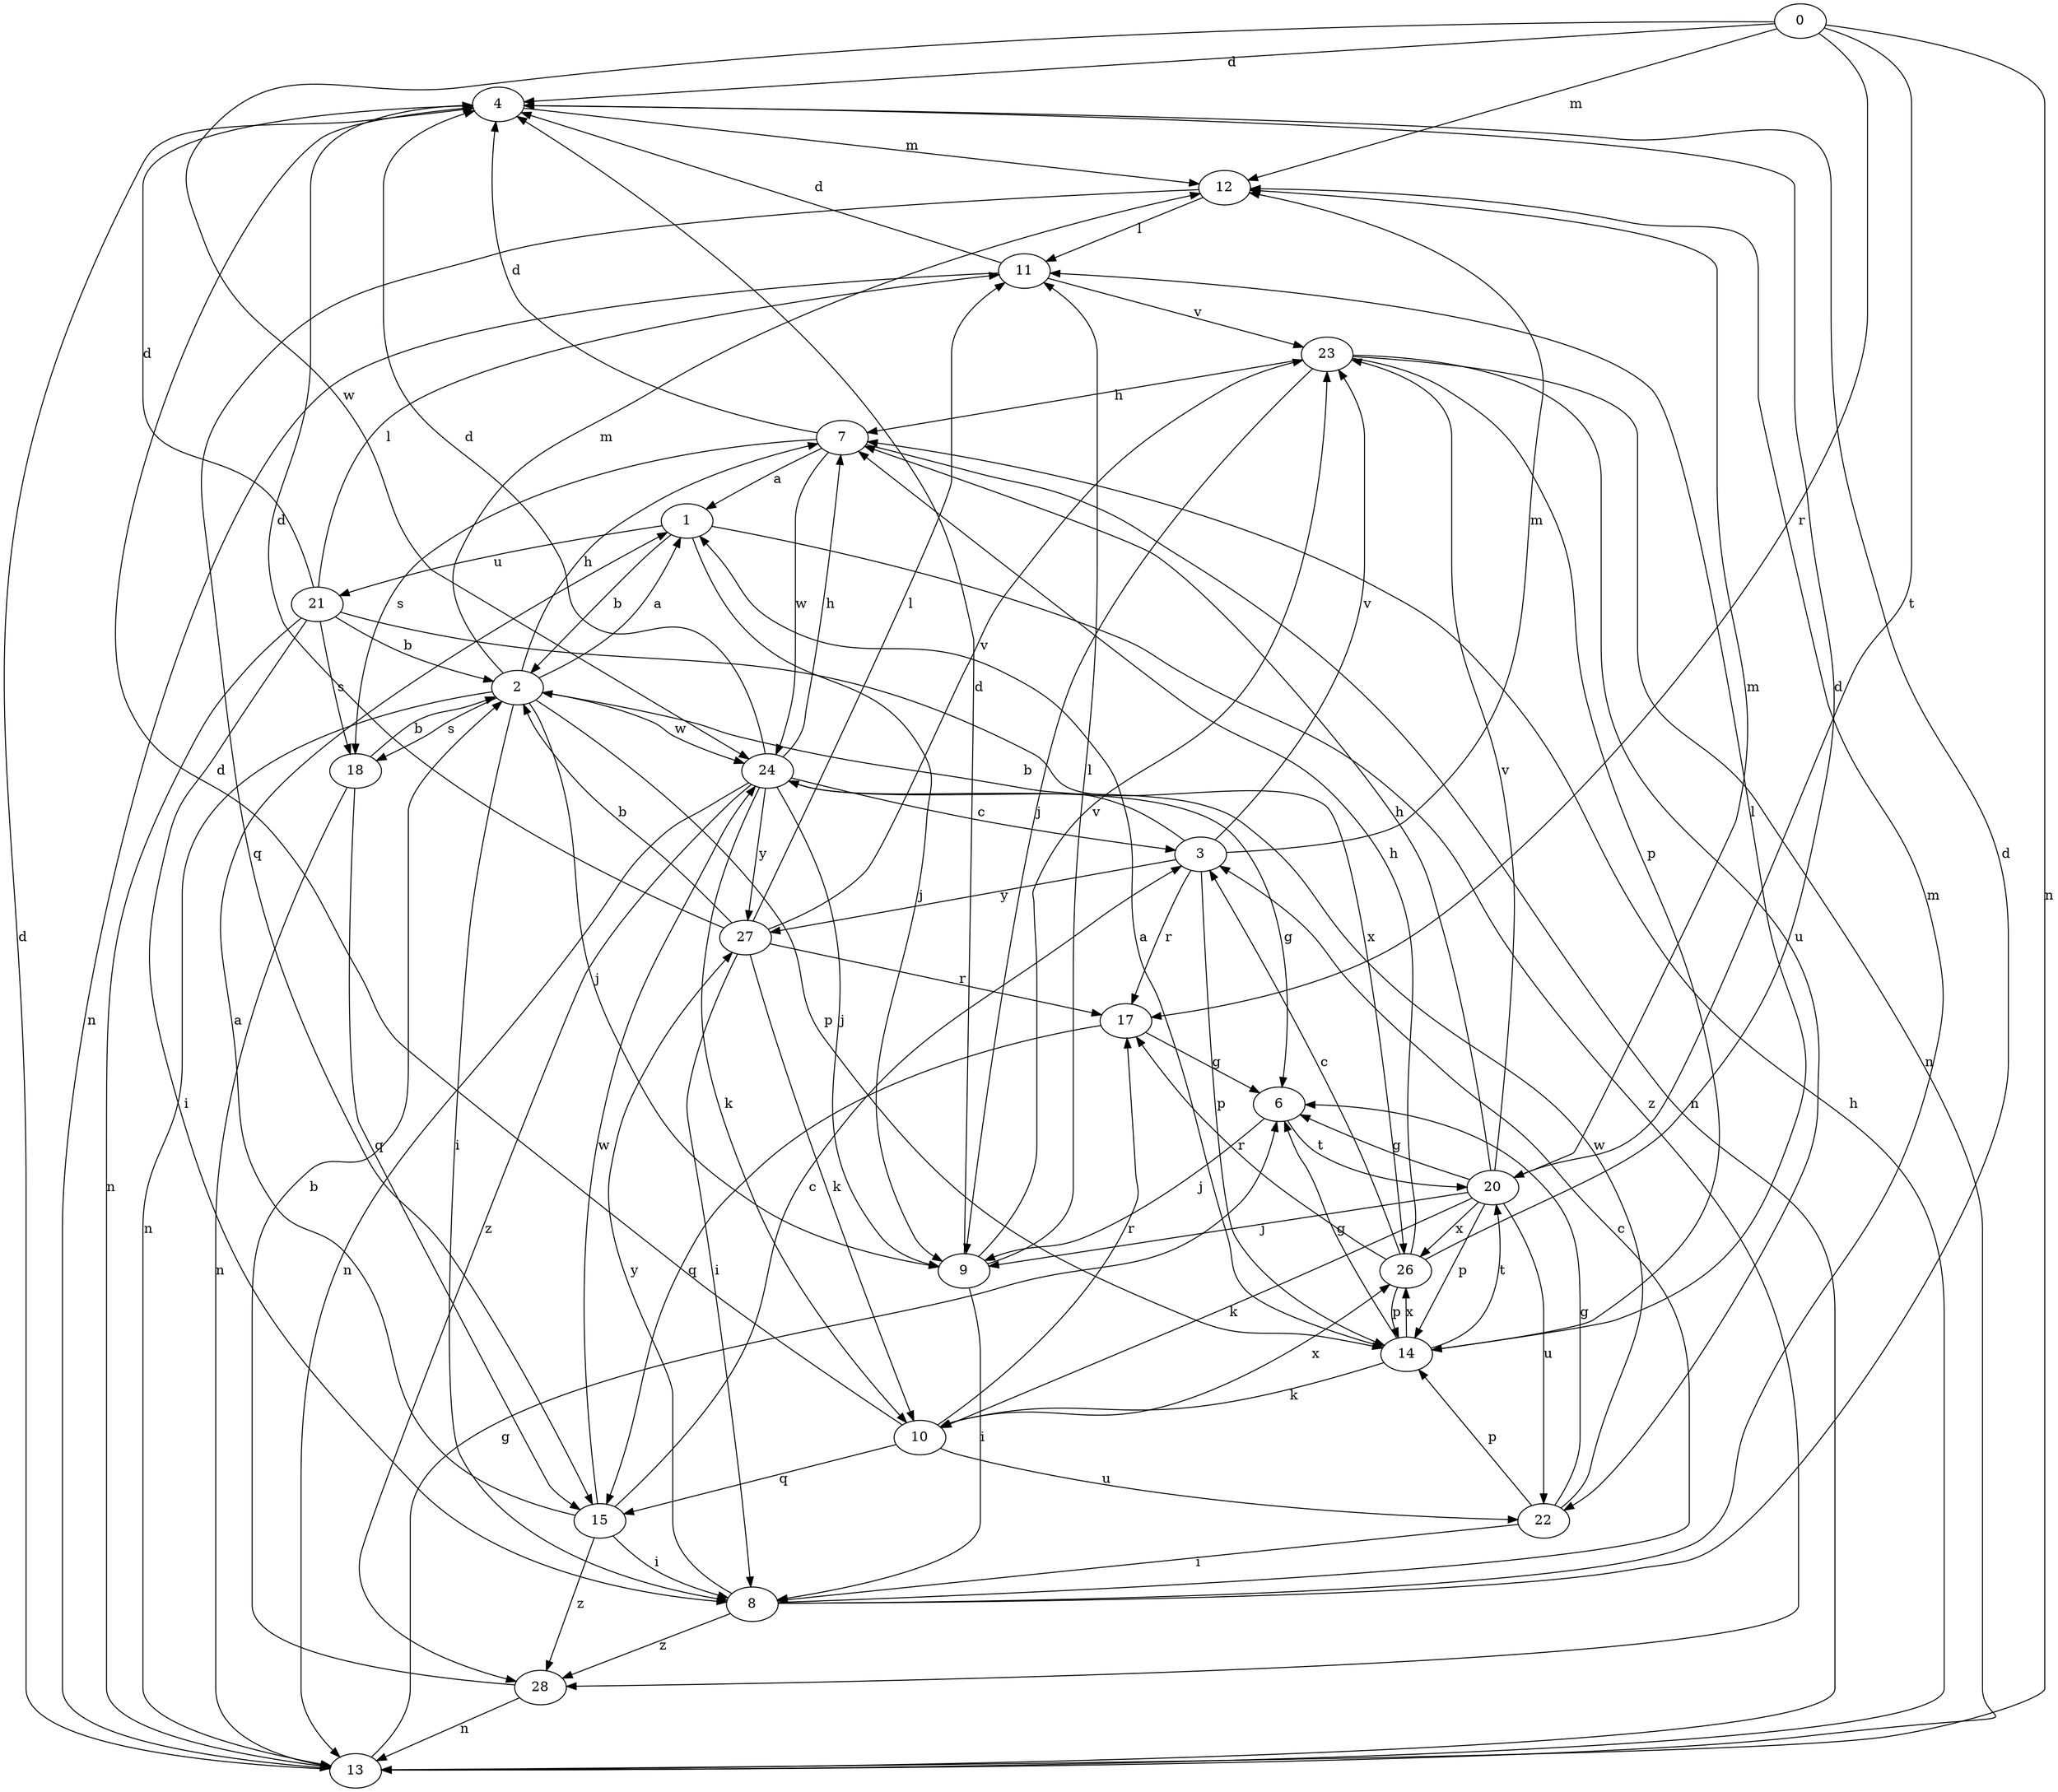 strict digraph  {
0;
1;
2;
3;
4;
6;
7;
8;
9;
10;
11;
12;
13;
14;
15;
17;
18;
20;
21;
22;
23;
24;
26;
27;
28;
0 -> 4  [label=d];
0 -> 12  [label=m];
0 -> 13  [label=n];
0 -> 17  [label=r];
0 -> 20  [label=t];
0 -> 24  [label=w];
1 -> 2  [label=b];
1 -> 9  [label=j];
1 -> 21  [label=u];
1 -> 28  [label=z];
2 -> 1  [label=a];
2 -> 7  [label=h];
2 -> 8  [label=i];
2 -> 9  [label=j];
2 -> 12  [label=m];
2 -> 13  [label=n];
2 -> 14  [label=p];
2 -> 18  [label=s];
2 -> 24  [label=w];
3 -> 2  [label=b];
3 -> 12  [label=m];
3 -> 14  [label=p];
3 -> 17  [label=r];
3 -> 23  [label=v];
3 -> 27  [label=y];
4 -> 12  [label=m];
6 -> 9  [label=j];
6 -> 20  [label=t];
7 -> 1  [label=a];
7 -> 4  [label=d];
7 -> 13  [label=n];
7 -> 18  [label=s];
7 -> 24  [label=w];
8 -> 3  [label=c];
8 -> 4  [label=d];
8 -> 12  [label=m];
8 -> 27  [label=y];
8 -> 28  [label=z];
9 -> 4  [label=d];
9 -> 8  [label=i];
9 -> 11  [label=l];
9 -> 23  [label=v];
10 -> 4  [label=d];
10 -> 15  [label=q];
10 -> 17  [label=r];
10 -> 22  [label=u];
10 -> 26  [label=x];
11 -> 4  [label=d];
11 -> 13  [label=n];
11 -> 23  [label=v];
12 -> 11  [label=l];
12 -> 15  [label=q];
13 -> 4  [label=d];
13 -> 6  [label=g];
13 -> 7  [label=h];
14 -> 1  [label=a];
14 -> 6  [label=g];
14 -> 10  [label=k];
14 -> 11  [label=l];
14 -> 20  [label=t];
14 -> 26  [label=x];
15 -> 1  [label=a];
15 -> 3  [label=c];
15 -> 8  [label=i];
15 -> 24  [label=w];
15 -> 28  [label=z];
17 -> 6  [label=g];
17 -> 15  [label=q];
18 -> 2  [label=b];
18 -> 13  [label=n];
18 -> 15  [label=q];
20 -> 6  [label=g];
20 -> 7  [label=h];
20 -> 9  [label=j];
20 -> 10  [label=k];
20 -> 12  [label=m];
20 -> 14  [label=p];
20 -> 22  [label=u];
20 -> 23  [label=v];
20 -> 26  [label=x];
21 -> 2  [label=b];
21 -> 4  [label=d];
21 -> 8  [label=i];
21 -> 11  [label=l];
21 -> 13  [label=n];
21 -> 18  [label=s];
21 -> 26  [label=x];
22 -> 6  [label=g];
22 -> 8  [label=i];
22 -> 14  [label=p];
22 -> 24  [label=w];
23 -> 7  [label=h];
23 -> 9  [label=j];
23 -> 13  [label=n];
23 -> 14  [label=p];
23 -> 22  [label=u];
24 -> 3  [label=c];
24 -> 4  [label=d];
24 -> 6  [label=g];
24 -> 7  [label=h];
24 -> 9  [label=j];
24 -> 10  [label=k];
24 -> 13  [label=n];
24 -> 27  [label=y];
24 -> 28  [label=z];
26 -> 3  [label=c];
26 -> 4  [label=d];
26 -> 7  [label=h];
26 -> 14  [label=p];
26 -> 17  [label=r];
27 -> 2  [label=b];
27 -> 4  [label=d];
27 -> 8  [label=i];
27 -> 10  [label=k];
27 -> 11  [label=l];
27 -> 17  [label=r];
27 -> 23  [label=v];
28 -> 2  [label=b];
28 -> 13  [label=n];
}
